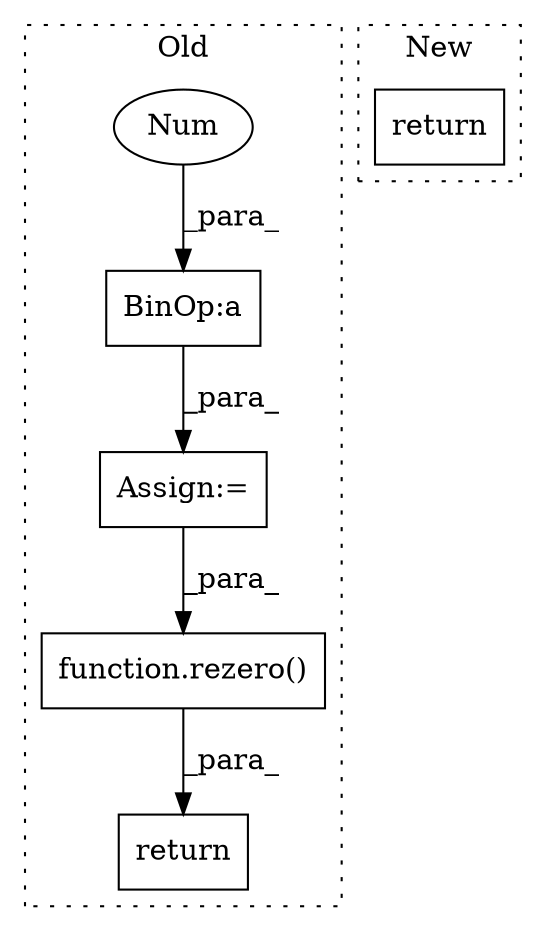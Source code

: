 digraph G {
subgraph cluster0 {
1 [label="function.rezero()" a="75" s="4260,4275" l="7,1" shape="box"];
3 [label="BinOp:a" a="82" s="4239" l="5" shape="box"];
4 [label="Num" a="76" s="4244" l="3" shape="ellipse"];
5 [label="Assign:=" a="68" s="4196" l="3" shape="box"];
6 [label="return" a="93" s="4253" l="7" shape="box"];
label = "Old";
style="dotted";
}
subgraph cluster1 {
2 [label="return" a="93" s="3989" l="7" shape="box"];
label = "New";
style="dotted";
}
1 -> 6 [label="_para_"];
3 -> 5 [label="_para_"];
4 -> 3 [label="_para_"];
5 -> 1 [label="_para_"];
}